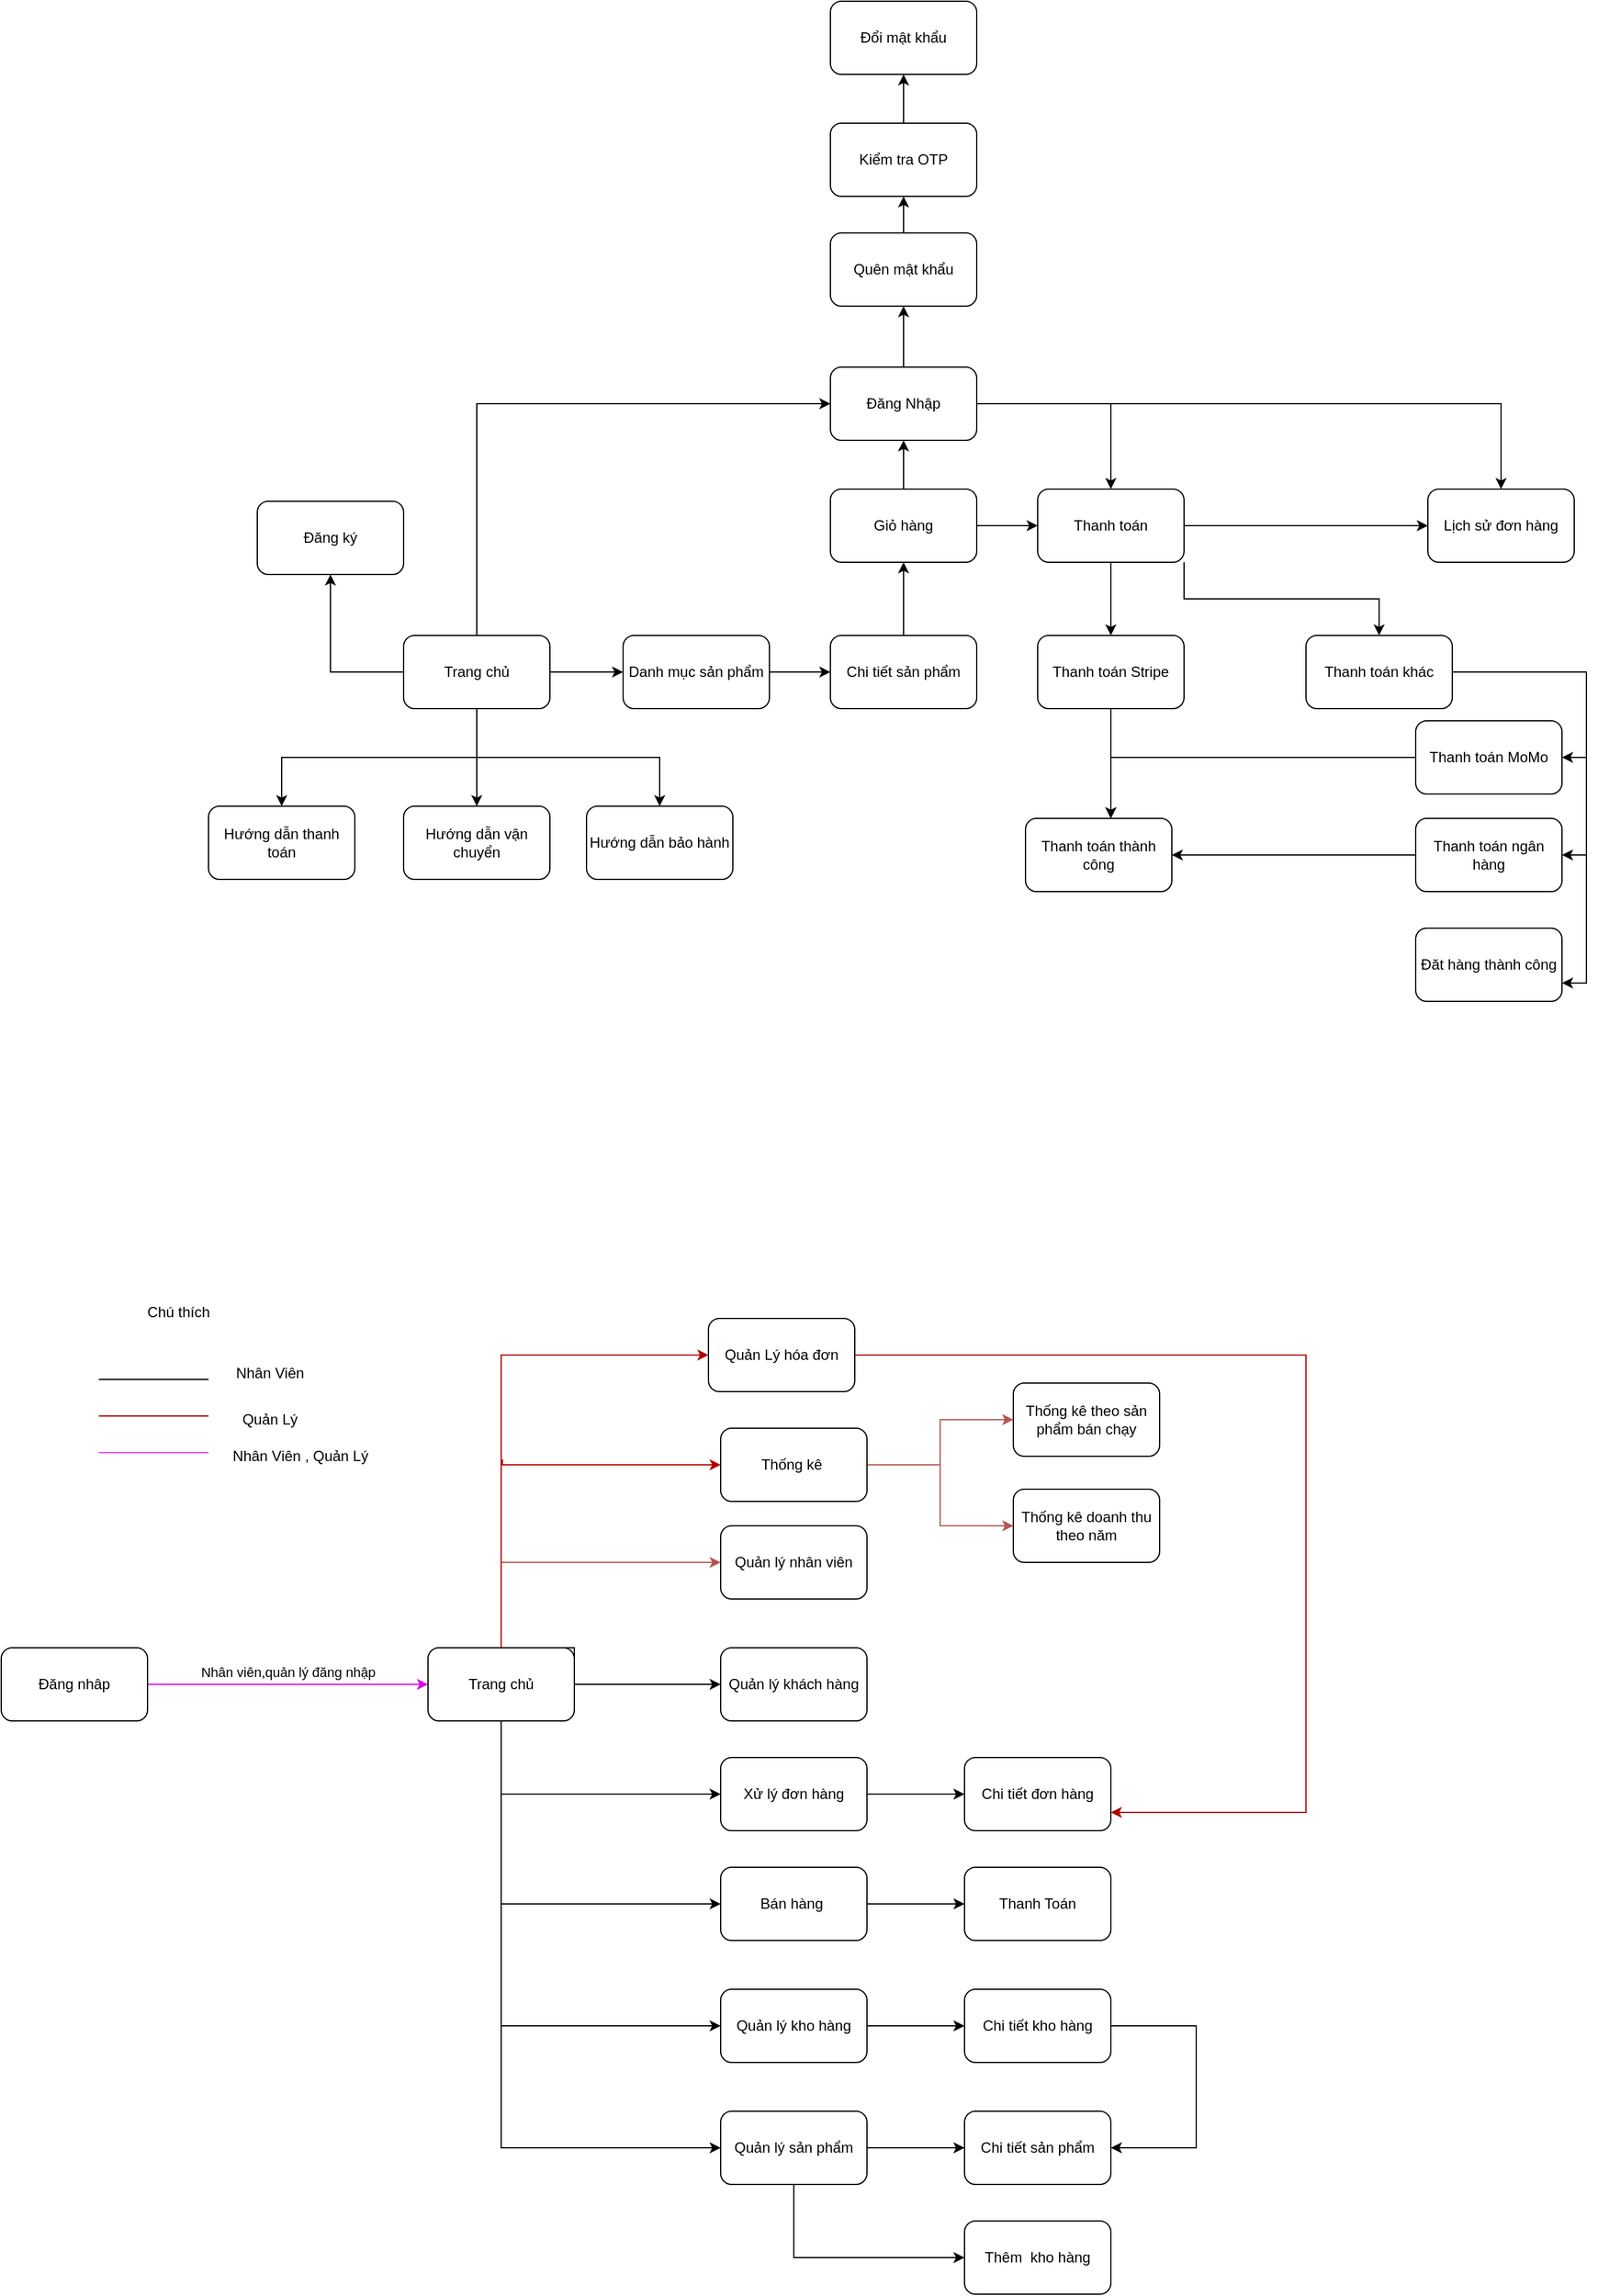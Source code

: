 <mxfile version="21.3.0" type="device">
  <diagram name="Page-1" id="HPD1vFEmY8EwKxzOpka9">
    <mxGraphModel dx="2350" dy="1873" grid="1" gridSize="10" guides="1" tooltips="1" connect="1" arrows="1" fold="1" page="1" pageScale="1" pageWidth="850" pageHeight="1100" math="0" shadow="0">
      <root>
        <mxCell id="0" />
        <mxCell id="1" parent="0" />
        <mxCell id="bk5ybcZWfWzNLZp1r1MH-16" style="edgeStyle=orthogonalEdgeStyle;rounded=0;orthogonalLoop=1;jettySize=auto;html=1;entryX=0;entryY=0.5;entryDx=0;entryDy=0;" parent="1" source="bk5ybcZWfWzNLZp1r1MH-3" target="bk5ybcZWfWzNLZp1r1MH-11" edge="1">
          <mxGeometry relative="1" as="geometry" />
        </mxCell>
        <mxCell id="bk5ybcZWfWzNLZp1r1MH-22" style="edgeStyle=orthogonalEdgeStyle;rounded=0;orthogonalLoop=1;jettySize=auto;html=1;exitX=0.5;exitY=0;exitDx=0;exitDy=0;entryX=0;entryY=0.5;entryDx=0;entryDy=0;" parent="1" source="bk5ybcZWfWzNLZp1r1MH-3" target="bk5ybcZWfWzNLZp1r1MH-4" edge="1">
          <mxGeometry relative="1" as="geometry" />
        </mxCell>
        <mxCell id="bk5ybcZWfWzNLZp1r1MH-23" style="edgeStyle=orthogonalEdgeStyle;rounded=0;orthogonalLoop=1;jettySize=auto;html=1;exitX=0;exitY=0.5;exitDx=0;exitDy=0;" parent="1" source="bk5ybcZWfWzNLZp1r1MH-3" target="bk5ybcZWfWzNLZp1r1MH-5" edge="1">
          <mxGeometry relative="1" as="geometry" />
        </mxCell>
        <mxCell id="bk5ybcZWfWzNLZp1r1MH-24" value="" style="edgeStyle=orthogonalEdgeStyle;rounded=0;orthogonalLoop=1;jettySize=auto;html=1;" parent="1" source="bk5ybcZWfWzNLZp1r1MH-3" target="bk5ybcZWfWzNLZp1r1MH-15" edge="1">
          <mxGeometry relative="1" as="geometry" />
        </mxCell>
        <mxCell id="bk5ybcZWfWzNLZp1r1MH-26" style="edgeStyle=orthogonalEdgeStyle;rounded=0;orthogonalLoop=1;jettySize=auto;html=1;exitX=0.5;exitY=1;exitDx=0;exitDy=0;" parent="1" source="bk5ybcZWfWzNLZp1r1MH-3" target="bk5ybcZWfWzNLZp1r1MH-13" edge="1">
          <mxGeometry relative="1" as="geometry" />
        </mxCell>
        <mxCell id="bk5ybcZWfWzNLZp1r1MH-27" style="edgeStyle=orthogonalEdgeStyle;rounded=0;orthogonalLoop=1;jettySize=auto;html=1;exitX=0.5;exitY=1;exitDx=0;exitDy=0;entryX=0.5;entryY=0;entryDx=0;entryDy=0;" parent="1" source="bk5ybcZWfWzNLZp1r1MH-3" target="bk5ybcZWfWzNLZp1r1MH-14" edge="1">
          <mxGeometry relative="1" as="geometry" />
        </mxCell>
        <mxCell id="bk5ybcZWfWzNLZp1r1MH-3" value="Trang chủ" style="rounded=1;whiteSpace=wrap;html=1;" parent="1" vertex="1">
          <mxGeometry x="180" y="220" width="120" height="60" as="geometry" />
        </mxCell>
        <mxCell id="bk5ybcZWfWzNLZp1r1MH-28" style="edgeStyle=orthogonalEdgeStyle;rounded=0;orthogonalLoop=1;jettySize=auto;html=1;exitX=1;exitY=0.5;exitDx=0;exitDy=0;" parent="1" source="bk5ybcZWfWzNLZp1r1MH-4" target="bk5ybcZWfWzNLZp1r1MH-8" edge="1">
          <mxGeometry relative="1" as="geometry" />
        </mxCell>
        <mxCell id="bk5ybcZWfWzNLZp1r1MH-29" style="edgeStyle=orthogonalEdgeStyle;rounded=0;orthogonalLoop=1;jettySize=auto;html=1;exitX=1;exitY=0.5;exitDx=0;exitDy=0;entryX=0.5;entryY=0;entryDx=0;entryDy=0;" parent="1" source="bk5ybcZWfWzNLZp1r1MH-4" target="bk5ybcZWfWzNLZp1r1MH-9" edge="1">
          <mxGeometry relative="1" as="geometry" />
        </mxCell>
        <mxCell id="bn6vrm5dherGhuLXTLny-33" style="edgeStyle=orthogonalEdgeStyle;rounded=0;orthogonalLoop=1;jettySize=auto;html=1;exitX=0.5;exitY=0;exitDx=0;exitDy=0;entryX=0.5;entryY=1;entryDx=0;entryDy=0;" parent="1" source="bk5ybcZWfWzNLZp1r1MH-4" target="bn6vrm5dherGhuLXTLny-30" edge="1">
          <mxGeometry relative="1" as="geometry" />
        </mxCell>
        <mxCell id="bk5ybcZWfWzNLZp1r1MH-4" value="Đăng Nhập" style="rounded=1;whiteSpace=wrap;html=1;" parent="1" vertex="1">
          <mxGeometry x="530" width="120" height="60" as="geometry" />
        </mxCell>
        <mxCell id="bk5ybcZWfWzNLZp1r1MH-5" value="Đăng ký" style="rounded=1;whiteSpace=wrap;html=1;" parent="1" vertex="1">
          <mxGeometry x="60" y="110" width="120" height="60" as="geometry" />
        </mxCell>
        <mxCell id="bk5ybcZWfWzNLZp1r1MH-18" value="" style="edgeStyle=orthogonalEdgeStyle;rounded=0;orthogonalLoop=1;jettySize=auto;html=1;" parent="1" source="bk5ybcZWfWzNLZp1r1MH-6" target="bk5ybcZWfWzNLZp1r1MH-7" edge="1">
          <mxGeometry relative="1" as="geometry" />
        </mxCell>
        <mxCell id="bk5ybcZWfWzNLZp1r1MH-6" value="Chi tiết sản phẩm" style="rounded=1;whiteSpace=wrap;html=1;" parent="1" vertex="1">
          <mxGeometry x="530" y="220" width="120" height="60" as="geometry" />
        </mxCell>
        <mxCell id="bk5ybcZWfWzNLZp1r1MH-19" value="" style="edgeStyle=orthogonalEdgeStyle;rounded=0;orthogonalLoop=1;jettySize=auto;html=1;" parent="1" source="bk5ybcZWfWzNLZp1r1MH-7" target="bk5ybcZWfWzNLZp1r1MH-8" edge="1">
          <mxGeometry relative="1" as="geometry" />
        </mxCell>
        <mxCell id="bk5ybcZWfWzNLZp1r1MH-21" value="" style="edgeStyle=orthogonalEdgeStyle;rounded=0;orthogonalLoop=1;jettySize=auto;html=1;" parent="1" source="bk5ybcZWfWzNLZp1r1MH-7" target="bk5ybcZWfWzNLZp1r1MH-4" edge="1">
          <mxGeometry relative="1" as="geometry" />
        </mxCell>
        <mxCell id="bk5ybcZWfWzNLZp1r1MH-7" value="Giỏ hàng" style="rounded=1;whiteSpace=wrap;html=1;" parent="1" vertex="1">
          <mxGeometry x="530" y="100" width="120" height="60" as="geometry" />
        </mxCell>
        <mxCell id="bk5ybcZWfWzNLZp1r1MH-20" value="" style="edgeStyle=orthogonalEdgeStyle;rounded=0;orthogonalLoop=1;jettySize=auto;html=1;" parent="1" source="bk5ybcZWfWzNLZp1r1MH-8" target="bk5ybcZWfWzNLZp1r1MH-9" edge="1">
          <mxGeometry relative="1" as="geometry" />
        </mxCell>
        <mxCell id="bn6vrm5dherGhuLXTLny-4" style="edgeStyle=orthogonalEdgeStyle;rounded=0;orthogonalLoop=1;jettySize=auto;html=1;exitX=0.5;exitY=1;exitDx=0;exitDy=0;" parent="1" source="bk5ybcZWfWzNLZp1r1MH-8" target="bn6vrm5dherGhuLXTLny-2" edge="1">
          <mxGeometry relative="1" as="geometry" />
        </mxCell>
        <mxCell id="bn6vrm5dherGhuLXTLny-14" style="edgeStyle=orthogonalEdgeStyle;rounded=0;orthogonalLoop=1;jettySize=auto;html=1;exitX=1;exitY=1;exitDx=0;exitDy=0;entryX=0.5;entryY=0;entryDx=0;entryDy=0;" parent="1" source="bk5ybcZWfWzNLZp1r1MH-8" target="bn6vrm5dherGhuLXTLny-5" edge="1">
          <mxGeometry relative="1" as="geometry" />
        </mxCell>
        <mxCell id="bk5ybcZWfWzNLZp1r1MH-8" value="Thanh toán" style="rounded=1;whiteSpace=wrap;html=1;" parent="1" vertex="1">
          <mxGeometry x="700" y="100" width="120" height="60" as="geometry" />
        </mxCell>
        <mxCell id="bk5ybcZWfWzNLZp1r1MH-9" value="Lịch sử đơn hàng" style="rounded=1;whiteSpace=wrap;html=1;" parent="1" vertex="1">
          <mxGeometry x="1020" y="100" width="120" height="60" as="geometry" />
        </mxCell>
        <mxCell id="bk5ybcZWfWzNLZp1r1MH-17" value="" style="edgeStyle=orthogonalEdgeStyle;rounded=0;orthogonalLoop=1;jettySize=auto;html=1;" parent="1" source="bk5ybcZWfWzNLZp1r1MH-11" target="bk5ybcZWfWzNLZp1r1MH-6" edge="1">
          <mxGeometry relative="1" as="geometry" />
        </mxCell>
        <mxCell id="bk5ybcZWfWzNLZp1r1MH-11" value="Danh mục sản phẩm" style="rounded=1;whiteSpace=wrap;html=1;" parent="1" vertex="1">
          <mxGeometry x="360" y="220" width="120" height="60" as="geometry" />
        </mxCell>
        <mxCell id="bk5ybcZWfWzNLZp1r1MH-13" value="Hướng dẫn thanh toán" style="rounded=1;whiteSpace=wrap;html=1;" parent="1" vertex="1">
          <mxGeometry x="20" y="360" width="120" height="60" as="geometry" />
        </mxCell>
        <mxCell id="bk5ybcZWfWzNLZp1r1MH-14" value="Hướng dẫn bảo hành" style="rounded=1;whiteSpace=wrap;html=1;" parent="1" vertex="1">
          <mxGeometry x="330" y="360" width="120" height="60" as="geometry" />
        </mxCell>
        <mxCell id="bk5ybcZWfWzNLZp1r1MH-15" value="Hướng dẫn vận chuyển" style="rounded=1;whiteSpace=wrap;html=1;" parent="1" vertex="1">
          <mxGeometry x="180" y="360" width="120" height="60" as="geometry" />
        </mxCell>
        <mxCell id="bk5ybcZWfWzNLZp1r1MH-41" value="Nhân viên,quản lý đăng nhập" style="edgeStyle=orthogonalEdgeStyle;rounded=0;orthogonalLoop=1;jettySize=auto;html=1;fillColor=#e3c800;strokeColor=#d70ae6;" parent="1" source="bk5ybcZWfWzNLZp1r1MH-30" target="bk5ybcZWfWzNLZp1r1MH-31" edge="1">
          <mxGeometry y="10" relative="1" as="geometry">
            <mxPoint as="offset" />
          </mxGeometry>
        </mxCell>
        <mxCell id="bk5ybcZWfWzNLZp1r1MH-30" value="Đăng nhâp" style="rounded=1;whiteSpace=wrap;html=1;" parent="1" vertex="1">
          <mxGeometry x="-150" y="1050" width="120" height="60" as="geometry" />
        </mxCell>
        <mxCell id="bk5ybcZWfWzNLZp1r1MH-42" style="edgeStyle=orthogonalEdgeStyle;rounded=0;orthogonalLoop=1;jettySize=auto;html=1;exitX=0.5;exitY=0;exitDx=0;exitDy=0;entryX=0;entryY=0.5;entryDx=0;entryDy=0;fillColor=#f8cecc;strokeColor=#b85450;" parent="1" source="bk5ybcZWfWzNLZp1r1MH-31" target="bk5ybcZWfWzNLZp1r1MH-33" edge="1">
          <mxGeometry relative="1" as="geometry" />
        </mxCell>
        <mxCell id="bk5ybcZWfWzNLZp1r1MH-43" style="edgeStyle=orthogonalEdgeStyle;rounded=0;orthogonalLoop=1;jettySize=auto;html=1;exitX=1;exitY=0.5;exitDx=0;exitDy=0;entryX=0;entryY=0.5;entryDx=0;entryDy=0;" parent="1" source="bk5ybcZWfWzNLZp1r1MH-31" target="bk5ybcZWfWzNLZp1r1MH-34" edge="1">
          <mxGeometry relative="1" as="geometry">
            <Array as="points">
              <mxPoint x="320" y="1050" />
              <mxPoint x="260" y="1050" />
              <mxPoint x="260" y="1460" />
            </Array>
          </mxGeometry>
        </mxCell>
        <mxCell id="bk5ybcZWfWzNLZp1r1MH-44" style="edgeStyle=orthogonalEdgeStyle;rounded=0;orthogonalLoop=1;jettySize=auto;html=1;exitX=0.5;exitY=1;exitDx=0;exitDy=0;entryX=0;entryY=0.5;entryDx=0;entryDy=0;" parent="1" source="bk5ybcZWfWzNLZp1r1MH-31" target="bk5ybcZWfWzNLZp1r1MH-35" edge="1">
          <mxGeometry relative="1" as="geometry">
            <Array as="points">
              <mxPoint x="260" y="1080" />
            </Array>
          </mxGeometry>
        </mxCell>
        <mxCell id="bk5ybcZWfWzNLZp1r1MH-45" style="edgeStyle=orthogonalEdgeStyle;rounded=0;orthogonalLoop=1;jettySize=auto;html=1;exitX=0.5;exitY=1;exitDx=0;exitDy=0;entryX=0;entryY=0.5;entryDx=0;entryDy=0;" parent="1" source="bk5ybcZWfWzNLZp1r1MH-31" target="bk5ybcZWfWzNLZp1r1MH-36" edge="1">
          <mxGeometry relative="1" as="geometry" />
        </mxCell>
        <mxCell id="bk5ybcZWfWzNLZp1r1MH-46" style="edgeStyle=orthogonalEdgeStyle;rounded=0;orthogonalLoop=1;jettySize=auto;html=1;exitX=0.5;exitY=1;exitDx=0;exitDy=0;entryX=0;entryY=0.5;entryDx=0;entryDy=0;" parent="1" source="bk5ybcZWfWzNLZp1r1MH-31" target="bk5ybcZWfWzNLZp1r1MH-37" edge="1">
          <mxGeometry relative="1" as="geometry" />
        </mxCell>
        <mxCell id="bk5ybcZWfWzNLZp1r1MH-47" style="edgeStyle=orthogonalEdgeStyle;rounded=0;orthogonalLoop=1;jettySize=auto;html=1;exitX=0.5;exitY=0;exitDx=0;exitDy=0;entryX=0;entryY=0.5;entryDx=0;entryDy=0;fillColor=#e51400;strokeColor=#B20000;" parent="1" source="bk5ybcZWfWzNLZp1r1MH-31" target="bk5ybcZWfWzNLZp1r1MH-38" edge="1">
          <mxGeometry relative="1" as="geometry">
            <mxPoint x="260" y="770" as="targetPoint" />
            <Array as="points">
              <mxPoint x="260" y="896" />
              <mxPoint x="261" y="740" />
            </Array>
          </mxGeometry>
        </mxCell>
        <mxCell id="bk5ybcZWfWzNLZp1r1MH-48" style="edgeStyle=orthogonalEdgeStyle;rounded=0;orthogonalLoop=1;jettySize=auto;html=1;exitX=0.5;exitY=1;exitDx=0;exitDy=0;entryX=0;entryY=0.5;entryDx=0;entryDy=0;" parent="1" source="bk5ybcZWfWzNLZp1r1MH-31" target="bk5ybcZWfWzNLZp1r1MH-39" edge="1">
          <mxGeometry relative="1" as="geometry">
            <Array as="points">
              <mxPoint x="260" y="1360" />
            </Array>
          </mxGeometry>
        </mxCell>
        <mxCell id="sk3kzhsLk8KfLCe_7Abi-9" style="edgeStyle=orthogonalEdgeStyle;rounded=0;orthogonalLoop=1;jettySize=auto;html=1;exitX=0.5;exitY=0;exitDx=0;exitDy=0;entryX=0;entryY=0.5;entryDx=0;entryDy=0;fillColor=#e51400;strokeColor=#B20000;" parent="1" source="bk5ybcZWfWzNLZp1r1MH-31" target="sk3kzhsLk8KfLCe_7Abi-6" edge="1">
          <mxGeometry relative="1" as="geometry" />
        </mxCell>
        <mxCell id="bk5ybcZWfWzNLZp1r1MH-31" value="Trang chủ" style="rounded=1;whiteSpace=wrap;html=1;" parent="1" vertex="1">
          <mxGeometry x="200" y="1050" width="120" height="60" as="geometry" />
        </mxCell>
        <mxCell id="bk5ybcZWfWzNLZp1r1MH-33" value="Quản lý nhân viên" style="rounded=1;whiteSpace=wrap;html=1;" parent="1" vertex="1">
          <mxGeometry x="440" y="950" width="120" height="60" as="geometry" />
        </mxCell>
        <mxCell id="bn6vrm5dherGhuLXTLny-24" style="edgeStyle=orthogonalEdgeStyle;rounded=0;orthogonalLoop=1;jettySize=auto;html=1;exitX=1;exitY=0.5;exitDx=0;exitDy=0;entryX=0;entryY=0.5;entryDx=0;entryDy=0;" parent="1" source="bk5ybcZWfWzNLZp1r1MH-34" target="bn6vrm5dherGhuLXTLny-20" edge="1">
          <mxGeometry relative="1" as="geometry" />
        </mxCell>
        <mxCell id="sk3kzhsLk8KfLCe_7Abi-11" style="edgeStyle=orthogonalEdgeStyle;rounded=0;orthogonalLoop=1;jettySize=auto;html=1;exitX=0.5;exitY=1;exitDx=0;exitDy=0;entryX=0;entryY=0.5;entryDx=0;entryDy=0;" parent="1" source="bk5ybcZWfWzNLZp1r1MH-34" target="sk3kzhsLk8KfLCe_7Abi-1" edge="1">
          <mxGeometry relative="1" as="geometry" />
        </mxCell>
        <mxCell id="bk5ybcZWfWzNLZp1r1MH-34" value="Quản lý sản phẩm" style="rounded=1;whiteSpace=wrap;html=1;" parent="1" vertex="1">
          <mxGeometry x="440" y="1430" width="120" height="60" as="geometry" />
        </mxCell>
        <mxCell id="bk5ybcZWfWzNLZp1r1MH-35" value="Quản lý khách hàng" style="rounded=1;whiteSpace=wrap;html=1;" parent="1" vertex="1">
          <mxGeometry x="440" y="1050" width="120" height="60" as="geometry" />
        </mxCell>
        <mxCell id="bn6vrm5dherGhuLXTLny-26" style="edgeStyle=orthogonalEdgeStyle;rounded=0;orthogonalLoop=1;jettySize=auto;html=1;exitX=1;exitY=0.5;exitDx=0;exitDy=0;entryX=0;entryY=0.5;entryDx=0;entryDy=0;" parent="1" source="bk5ybcZWfWzNLZp1r1MH-36" target="bn6vrm5dherGhuLXTLny-22" edge="1">
          <mxGeometry relative="1" as="geometry" />
        </mxCell>
        <mxCell id="bk5ybcZWfWzNLZp1r1MH-36" value="Xử lý đơn hàng" style="rounded=1;whiteSpace=wrap;html=1;" parent="1" vertex="1">
          <mxGeometry x="440" y="1140" width="120" height="60" as="geometry" />
        </mxCell>
        <mxCell id="sk3kzhsLk8KfLCe_7Abi-5" style="edgeStyle=orthogonalEdgeStyle;rounded=0;orthogonalLoop=1;jettySize=auto;html=1;exitX=1;exitY=0.5;exitDx=0;exitDy=0;entryX=0;entryY=0.5;entryDx=0;entryDy=0;" parent="1" source="bk5ybcZWfWzNLZp1r1MH-37" target="sk3kzhsLk8KfLCe_7Abi-4" edge="1">
          <mxGeometry relative="1" as="geometry" />
        </mxCell>
        <mxCell id="bk5ybcZWfWzNLZp1r1MH-37" value="Bán hàng&amp;nbsp;" style="rounded=1;whiteSpace=wrap;html=1;" parent="1" vertex="1">
          <mxGeometry x="440" y="1230" width="120" height="60" as="geometry" />
        </mxCell>
        <mxCell id="1wJnREsrl973j4fqkqGL-4" style="edgeStyle=orthogonalEdgeStyle;rounded=0;orthogonalLoop=1;jettySize=auto;html=1;exitX=1;exitY=0.5;exitDx=0;exitDy=0;entryX=0;entryY=0.5;entryDx=0;entryDy=0;fillColor=#f8cecc;strokeColor=#b85450;" edge="1" parent="1" source="bk5ybcZWfWzNLZp1r1MH-38" target="1wJnREsrl973j4fqkqGL-2">
          <mxGeometry relative="1" as="geometry" />
        </mxCell>
        <mxCell id="1wJnREsrl973j4fqkqGL-5" style="edgeStyle=orthogonalEdgeStyle;rounded=0;orthogonalLoop=1;jettySize=auto;html=1;exitX=1;exitY=0.5;exitDx=0;exitDy=0;entryX=0;entryY=0.5;entryDx=0;entryDy=0;fillColor=#f8cecc;strokeColor=#b85450;" edge="1" parent="1" source="bk5ybcZWfWzNLZp1r1MH-38" target="1wJnREsrl973j4fqkqGL-1">
          <mxGeometry relative="1" as="geometry" />
        </mxCell>
        <mxCell id="bk5ybcZWfWzNLZp1r1MH-38" value="Thống kê&amp;nbsp;" style="rounded=1;whiteSpace=wrap;html=1;" parent="1" vertex="1">
          <mxGeometry x="440" y="870" width="120" height="60" as="geometry" />
        </mxCell>
        <mxCell id="bn6vrm5dherGhuLXTLny-27" style="edgeStyle=orthogonalEdgeStyle;rounded=0;orthogonalLoop=1;jettySize=auto;html=1;exitX=1;exitY=0.5;exitDx=0;exitDy=0;entryX=0;entryY=0.5;entryDx=0;entryDy=0;" parent="1" source="bk5ybcZWfWzNLZp1r1MH-39" target="bn6vrm5dherGhuLXTLny-23" edge="1">
          <mxGeometry relative="1" as="geometry" />
        </mxCell>
        <mxCell id="bk5ybcZWfWzNLZp1r1MH-39" value="Quản lý kho hàng" style="rounded=1;whiteSpace=wrap;html=1;" parent="1" vertex="1">
          <mxGeometry x="440" y="1330" width="120" height="60" as="geometry" />
        </mxCell>
        <mxCell id="bn6vrm5dherGhuLXTLny-10" style="edgeStyle=orthogonalEdgeStyle;rounded=0;orthogonalLoop=1;jettySize=auto;html=1;exitX=0.5;exitY=1;exitDx=0;exitDy=0;" parent="1" source="bn6vrm5dherGhuLXTLny-2" target="bn6vrm5dherGhuLXTLny-6" edge="1">
          <mxGeometry relative="1" as="geometry">
            <Array as="points">
              <mxPoint x="760" y="370" />
              <mxPoint x="760" y="370" />
            </Array>
          </mxGeometry>
        </mxCell>
        <mxCell id="bn6vrm5dherGhuLXTLny-2" value="Thanh toán Stripe" style="rounded=1;whiteSpace=wrap;html=1;" parent="1" vertex="1">
          <mxGeometry x="700" y="220" width="120" height="60" as="geometry" />
        </mxCell>
        <mxCell id="bn6vrm5dherGhuLXTLny-16" style="edgeStyle=orthogonalEdgeStyle;rounded=0;orthogonalLoop=1;jettySize=auto;html=1;exitX=1;exitY=0.5;exitDx=0;exitDy=0;entryX=1;entryY=0.5;entryDx=0;entryDy=0;" parent="1" source="bn6vrm5dherGhuLXTLny-5" target="bn6vrm5dherGhuLXTLny-7" edge="1">
          <mxGeometry relative="1" as="geometry" />
        </mxCell>
        <mxCell id="w5vjmf57E02bDevBpPmU-5" style="edgeStyle=orthogonalEdgeStyle;rounded=0;orthogonalLoop=1;jettySize=auto;html=1;exitX=1;exitY=0.5;exitDx=0;exitDy=0;entryX=1;entryY=0.75;entryDx=0;entryDy=0;" parent="1" source="bn6vrm5dherGhuLXTLny-5" target="w5vjmf57E02bDevBpPmU-4" edge="1">
          <mxGeometry relative="1" as="geometry" />
        </mxCell>
        <mxCell id="w5vjmf57E02bDevBpPmU-6" style="edgeStyle=orthogonalEdgeStyle;rounded=0;orthogonalLoop=1;jettySize=auto;html=1;exitX=1;exitY=0.5;exitDx=0;exitDy=0;entryX=1;entryY=0.5;entryDx=0;entryDy=0;" parent="1" source="bn6vrm5dherGhuLXTLny-5" target="bn6vrm5dherGhuLXTLny-8" edge="1">
          <mxGeometry relative="1" as="geometry" />
        </mxCell>
        <mxCell id="bn6vrm5dherGhuLXTLny-5" value="Thanh toán khác" style="rounded=1;whiteSpace=wrap;html=1;" parent="1" vertex="1">
          <mxGeometry x="920" y="220" width="120" height="60" as="geometry" />
        </mxCell>
        <mxCell id="bn6vrm5dherGhuLXTLny-6" value="Thanh toán thành công" style="rounded=1;whiteSpace=wrap;html=1;" parent="1" vertex="1">
          <mxGeometry x="690" y="370" width="120" height="60" as="geometry" />
        </mxCell>
        <mxCell id="bn6vrm5dherGhuLXTLny-19" style="edgeStyle=orthogonalEdgeStyle;rounded=0;orthogonalLoop=1;jettySize=auto;html=1;exitX=0;exitY=0.5;exitDx=0;exitDy=0;entryX=1;entryY=0.5;entryDx=0;entryDy=0;" parent="1" source="bn6vrm5dherGhuLXTLny-7" target="bn6vrm5dherGhuLXTLny-6" edge="1">
          <mxGeometry relative="1" as="geometry" />
        </mxCell>
        <mxCell id="bn6vrm5dherGhuLXTLny-7" value="Thanh toán ngân hàng" style="rounded=1;whiteSpace=wrap;html=1;" parent="1" vertex="1">
          <mxGeometry x="1010" y="370" width="120" height="60" as="geometry" />
        </mxCell>
        <mxCell id="bn6vrm5dherGhuLXTLny-18" style="edgeStyle=orthogonalEdgeStyle;rounded=0;orthogonalLoop=1;jettySize=auto;html=1;" parent="1" source="bn6vrm5dherGhuLXTLny-8" target="bn6vrm5dherGhuLXTLny-6" edge="1">
          <mxGeometry relative="1" as="geometry">
            <Array as="points">
              <mxPoint x="760" y="320" />
            </Array>
          </mxGeometry>
        </mxCell>
        <mxCell id="bn6vrm5dherGhuLXTLny-8" value="Thanh toán MoMo" style="rounded=1;whiteSpace=wrap;html=1;" parent="1" vertex="1">
          <mxGeometry x="1010" y="290" width="120" height="60" as="geometry" />
        </mxCell>
        <mxCell id="bn6vrm5dherGhuLXTLny-20" value="Chi tiết sản phẩm" style="rounded=1;whiteSpace=wrap;html=1;" parent="1" vertex="1">
          <mxGeometry x="640" y="1430" width="120" height="60" as="geometry" />
        </mxCell>
        <mxCell id="bn6vrm5dherGhuLXTLny-22" value="Chi tiết đơn hàng" style="rounded=1;whiteSpace=wrap;html=1;" parent="1" vertex="1">
          <mxGeometry x="640" y="1140" width="120" height="60" as="geometry" />
        </mxCell>
        <mxCell id="bn6vrm5dherGhuLXTLny-28" style="edgeStyle=orthogonalEdgeStyle;rounded=0;orthogonalLoop=1;jettySize=auto;html=1;exitX=1;exitY=0.5;exitDx=0;exitDy=0;entryX=1;entryY=0.5;entryDx=0;entryDy=0;" parent="1" source="bn6vrm5dherGhuLXTLny-23" target="bn6vrm5dherGhuLXTLny-20" edge="1">
          <mxGeometry relative="1" as="geometry">
            <Array as="points">
              <mxPoint x="830" y="1360" />
              <mxPoint x="830" y="1460" />
            </Array>
          </mxGeometry>
        </mxCell>
        <mxCell id="bn6vrm5dherGhuLXTLny-23" value="Chi tiết kho hàng" style="rounded=1;whiteSpace=wrap;html=1;" parent="1" vertex="1">
          <mxGeometry x="640" y="1330" width="120" height="60" as="geometry" />
        </mxCell>
        <mxCell id="bn6vrm5dherGhuLXTLny-34" style="edgeStyle=orthogonalEdgeStyle;rounded=0;orthogonalLoop=1;jettySize=auto;html=1;exitX=0.5;exitY=0;exitDx=0;exitDy=0;entryX=0.5;entryY=1;entryDx=0;entryDy=0;" parent="1" source="bn6vrm5dherGhuLXTLny-30" target="bn6vrm5dherGhuLXTLny-31" edge="1">
          <mxGeometry relative="1" as="geometry" />
        </mxCell>
        <mxCell id="bn6vrm5dherGhuLXTLny-30" value="Quên mật khẩu" style="rounded=1;whiteSpace=wrap;html=1;" parent="1" vertex="1">
          <mxGeometry x="530" y="-110" width="120" height="60" as="geometry" />
        </mxCell>
        <mxCell id="bn6vrm5dherGhuLXTLny-35" style="edgeStyle=orthogonalEdgeStyle;rounded=0;orthogonalLoop=1;jettySize=auto;html=1;exitX=0.5;exitY=0;exitDx=0;exitDy=0;entryX=0.5;entryY=1;entryDx=0;entryDy=0;" parent="1" source="bn6vrm5dherGhuLXTLny-31" target="bn6vrm5dherGhuLXTLny-32" edge="1">
          <mxGeometry relative="1" as="geometry" />
        </mxCell>
        <mxCell id="bn6vrm5dherGhuLXTLny-31" value="Kiểm tra OTP" style="rounded=1;whiteSpace=wrap;html=1;" parent="1" vertex="1">
          <mxGeometry x="530" y="-200" width="120" height="60" as="geometry" />
        </mxCell>
        <mxCell id="bn6vrm5dherGhuLXTLny-32" value="Đổi mật khẩu" style="rounded=1;whiteSpace=wrap;html=1;" parent="1" vertex="1">
          <mxGeometry x="530" y="-300" width="120" height="60" as="geometry" />
        </mxCell>
        <mxCell id="w5vjmf57E02bDevBpPmU-4" value="Đăt hàng thành công" style="rounded=1;whiteSpace=wrap;html=1;" parent="1" vertex="1">
          <mxGeometry x="1010" y="460" width="120" height="60" as="geometry" />
        </mxCell>
        <mxCell id="sk3kzhsLk8KfLCe_7Abi-1" value="Thêm&amp;nbsp; kho hàng" style="rounded=1;whiteSpace=wrap;html=1;" parent="1" vertex="1">
          <mxGeometry x="640" y="1520" width="120" height="60" as="geometry" />
        </mxCell>
        <mxCell id="sk3kzhsLk8KfLCe_7Abi-4" value="Thanh Toán" style="rounded=1;whiteSpace=wrap;html=1;" parent="1" vertex="1">
          <mxGeometry x="640" y="1230" width="120" height="60" as="geometry" />
        </mxCell>
        <mxCell id="sk3kzhsLk8KfLCe_7Abi-10" style="edgeStyle=orthogonalEdgeStyle;rounded=0;orthogonalLoop=1;jettySize=auto;html=1;exitX=1;exitY=0.5;exitDx=0;exitDy=0;entryX=1;entryY=0.75;entryDx=0;entryDy=0;fillColor=#e51400;strokeColor=#B20000;" parent="1" source="sk3kzhsLk8KfLCe_7Abi-6" target="bn6vrm5dherGhuLXTLny-22" edge="1">
          <mxGeometry relative="1" as="geometry">
            <Array as="points">
              <mxPoint x="920" y="810" />
              <mxPoint x="920" y="1185" />
            </Array>
          </mxGeometry>
        </mxCell>
        <mxCell id="sk3kzhsLk8KfLCe_7Abi-6" value="Quản Lý hóa đơn" style="rounded=1;whiteSpace=wrap;html=1;" parent="1" vertex="1">
          <mxGeometry x="430" y="780" width="120" height="60" as="geometry" />
        </mxCell>
        <mxCell id="sk3kzhsLk8KfLCe_7Abi-14" value="Nhân Viên" style="text;html=1;align=center;verticalAlign=middle;resizable=0;points=[];autosize=1;strokeColor=none;fillColor=none;" parent="1" vertex="1">
          <mxGeometry x="30" y="810" width="80" height="30" as="geometry" />
        </mxCell>
        <mxCell id="sk3kzhsLk8KfLCe_7Abi-15" value="" style="endArrow=none;html=1;rounded=0;fillColor=#e51400;strokeColor=#050000;" parent="1" edge="1">
          <mxGeometry width="50" height="50" relative="1" as="geometry">
            <mxPoint x="-70" y="830" as="sourcePoint" />
            <mxPoint x="20" y="830" as="targetPoint" />
            <Array as="points">
              <mxPoint x="-70" y="830" />
            </Array>
          </mxGeometry>
        </mxCell>
        <mxCell id="sk3kzhsLk8KfLCe_7Abi-16" value="" style="endArrow=none;html=1;rounded=0;fillColor=#e51400;strokeColor=#B20000;" parent="1" edge="1">
          <mxGeometry width="50" height="50" relative="1" as="geometry">
            <mxPoint x="-70" y="860" as="sourcePoint" />
            <mxPoint x="20" y="860" as="targetPoint" />
            <Array as="points">
              <mxPoint x="-70" y="860" />
              <mxPoint x="-40" y="860" />
            </Array>
          </mxGeometry>
        </mxCell>
        <mxCell id="sk3kzhsLk8KfLCe_7Abi-17" value="Quản Lý" style="text;html=1;align=center;verticalAlign=middle;resizable=0;points=[];autosize=1;strokeColor=none;fillColor=none;" parent="1" vertex="1">
          <mxGeometry x="35" y="848" width="70" height="30" as="geometry" />
        </mxCell>
        <mxCell id="sk3kzhsLk8KfLCe_7Abi-18" value="" style="endArrow=none;html=1;rounded=0;strokeColor=#FF33FF;" parent="1" edge="1">
          <mxGeometry width="50" height="50" relative="1" as="geometry">
            <mxPoint x="-70" y="890" as="sourcePoint" />
            <mxPoint x="20" y="890" as="targetPoint" />
            <Array as="points">
              <mxPoint x="-70" y="890" />
              <mxPoint x="-40" y="890" />
            </Array>
          </mxGeometry>
        </mxCell>
        <mxCell id="sk3kzhsLk8KfLCe_7Abi-19" value="Nhân Viên , Quản Lý" style="text;html=1;align=center;verticalAlign=middle;resizable=0;points=[];autosize=1;strokeColor=none;fillColor=none;" parent="1" vertex="1">
          <mxGeometry x="30" y="878" width="130" height="30" as="geometry" />
        </mxCell>
        <mxCell id="ir-MCSSXejYw-hocIZUp-1" value="Chú thích" style="text;html=1;align=center;verticalAlign=middle;resizable=0;points=[];autosize=1;strokeColor=none;fillColor=none;" parent="1" vertex="1">
          <mxGeometry x="-40" y="760" width="70" height="30" as="geometry" />
        </mxCell>
        <mxCell id="1wJnREsrl973j4fqkqGL-1" value="Thống kê theo sản phẩm bán chạy" style="rounded=1;whiteSpace=wrap;html=1;" vertex="1" parent="1">
          <mxGeometry x="680" y="833" width="120" height="60" as="geometry" />
        </mxCell>
        <mxCell id="1wJnREsrl973j4fqkqGL-2" value="Thống kê doanh thu theo năm" style="rounded=1;whiteSpace=wrap;html=1;" vertex="1" parent="1">
          <mxGeometry x="680" y="920" width="120" height="60" as="geometry" />
        </mxCell>
      </root>
    </mxGraphModel>
  </diagram>
</mxfile>
